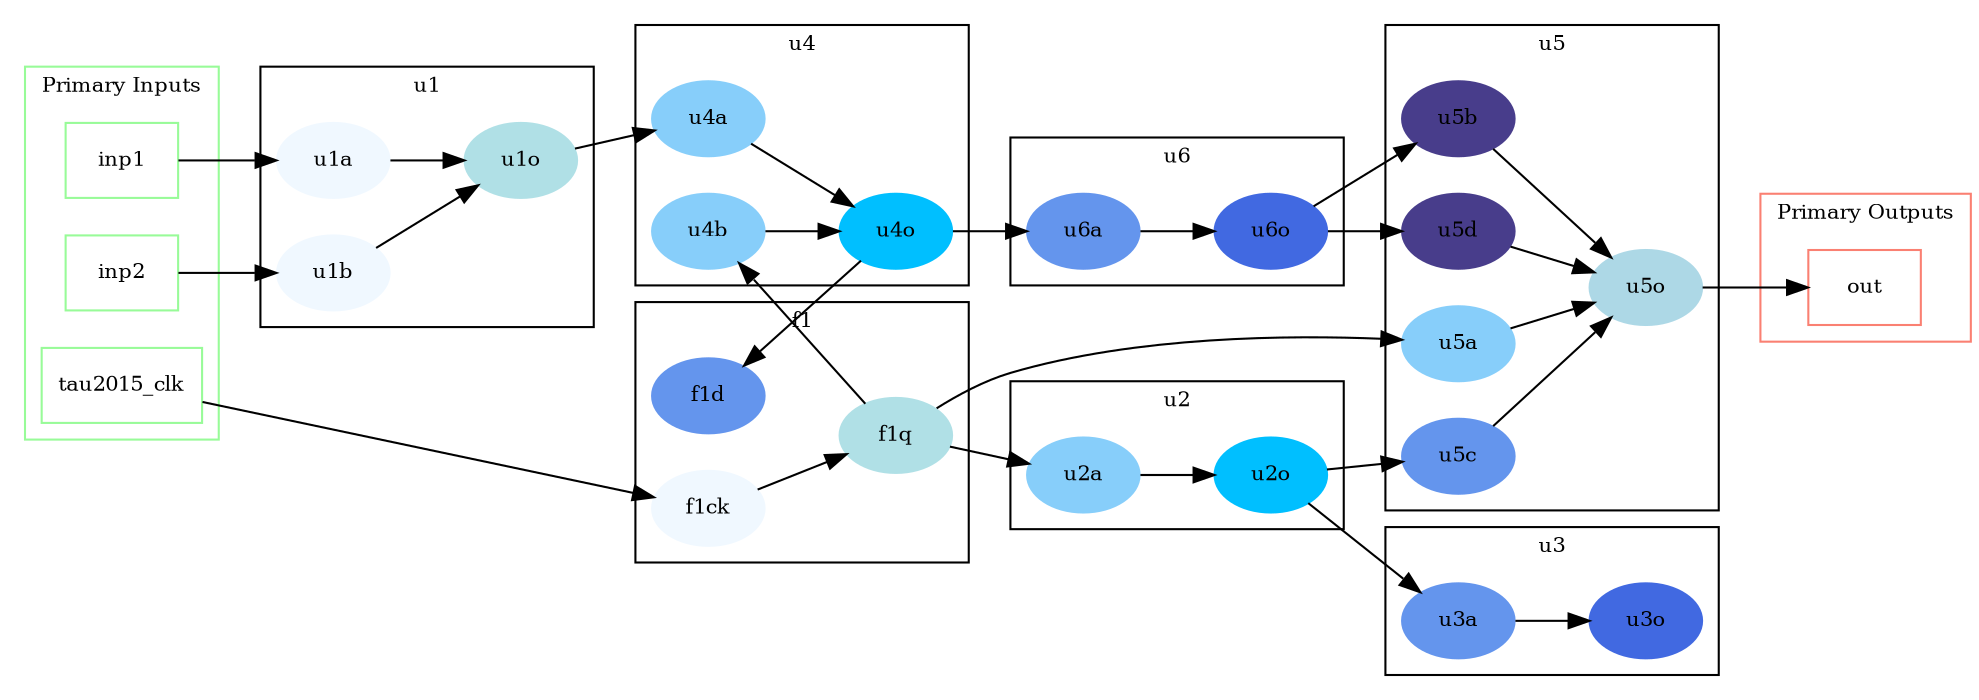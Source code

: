 digraph fwd {
graph [rankdir=LR,fontsize=10];
subgraph clusteru4{
	u4o;
	u4a;
	u4b;
	label = "u4";
}
subgraph clusteru5{
	u5b;
	u5d;
	u5o;
	u5a;
	u5c;
	label = "u5";
}
subgraph clusterf1{
	f1q;
	f1d;
	f1ck;
	label = "f1";
}
subgraph clusteru6{
	u6o;
	u6a;
	label = "u6";
}
subgraph clusteru1{
	u1o;
	u1a;
	u1b;
	label = "u1";
}
subgraph clusteru2{
	u2o;
	u2a;
	label = "u2";
}
subgraph clusteru3{
	u3o;
	u3a;
	label = "u3";
}
subgraph clusterPIs {
color=palegreen;
node [shape=box,color=palegreen,fontsize=10];
label="Primary Inputs";
	inp2;
	tau2015_clk;
	inp1;
}
subgraph clusterPOs {
color=salmon;
node [shape=box,color=salmon,fontsize=10];
label="Primary Outputs";
	out;
}
	inp2->u1b;
	u1b[color=aliceblue,style=filled,fontsize=10]
	tau2015_clk->f1ck;
	f1ck[color=aliceblue,style=filled,fontsize=10]
	inp1->u1a;
	u1a[color=aliceblue,style=filled,fontsize=10]
	u1o[color=powderblue,style=filled,fontsize=10]
	u1b->u1o;
	f1q[color=powderblue,style=filled,fontsize=10]
	f1ck->f1q;
	u1o[color=powderblue,style=filled,fontsize=10]
	u1a->u1o;
	u4a[color=lightskyblue,style=filled,fontsize=10]
	u1o->u4a;
	u2a[color=lightskyblue,style=filled,fontsize=10]
	f1q->u2a;
	u5a[color=lightskyblue,style=filled,fontsize=10]
	f1q->u5a;
	u4b[color=lightskyblue,style=filled,fontsize=10]
	f1q->u4b;
	u4o[color=deepskyblue,style=filled,fontsize=10]
	u4a->u4o;
	u2o[color=deepskyblue,style=filled,fontsize=10]
	u2a->u2o;
	u5o[color=deepskyblue,style=filled,fontsize=10]
	u5a->u5o;
	u4o[color=deepskyblue,style=filled,fontsize=10]
	u4b->u4o;
	f1d[color=cornflowerblue,style=filled,fontsize=10]
	u4o->f1d;
	u6a[color=cornflowerblue,style=filled,fontsize=10]
	u4o->u6a;
	u3a[color=cornflowerblue,style=filled,fontsize=10]
	u2o->u3a;
	u5c[color=cornflowerblue,style=filled,fontsize=10]
	u2o->u5c;
	u5o->out;
	u6o[color=royalblue,style=filled,fontsize=10]
	u6a->u6o;
	u3o[color=royalblue,style=filled,fontsize=10]
	u3a->u3o;
	u5o[color=royalblue,style=filled,fontsize=10]
	u5c->u5o;
	u5b[color=darkslateblue,style=filled,fontsize=10]
	u6o->u5b;
	u5d[color=darkslateblue,style=filled,fontsize=10]
	u6o->u5d;
	u5o[color=lightblue,style=filled,fontsize=10]
	u5b->u5o;
	u5o[color=lightblue,style=filled,fontsize=10]
	u5d->u5o;
}
